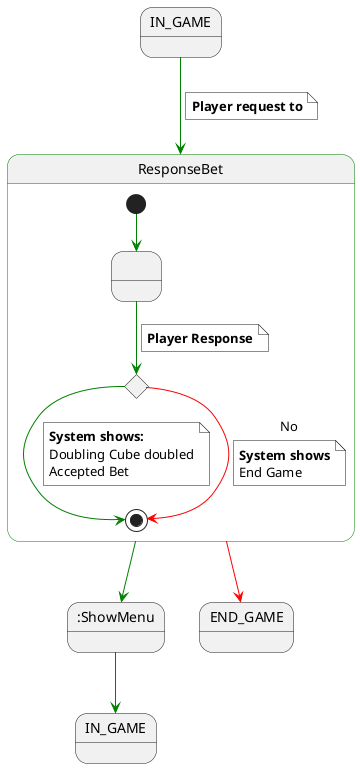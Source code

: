 @startuml

state IN_GAME
state IN_GAME2 as "IN_GAME"
state END_GAME

state ResponseBet ##green {
    state response <<choice>>
    state " " as 1

    [*] -[#green]-> 1
    1 -[#green]-> response
    note on link #white
        <b>Player Response</b>
    end note

    response -[#green]-> [*]
    note on link #white
        <b>System shows:</b>
        Doubling Cube doubled
        Accepted Bet
    end note

    response -[#red]-> [*]: No
    note on link #white
        <b>System shows</b>
        End Game
    end note
}

IN_GAME -[#green]-> ResponseBet
note on link #white
    <b>Player request to</b>
end note

ResponseBet -[#green]-> :ShowMenu
:ShowMenu -[#green]-> IN_GAME2
ResponseBet -[#red]-> END_GAME

:ShowMenu -[hidden]right-> END_GAME
